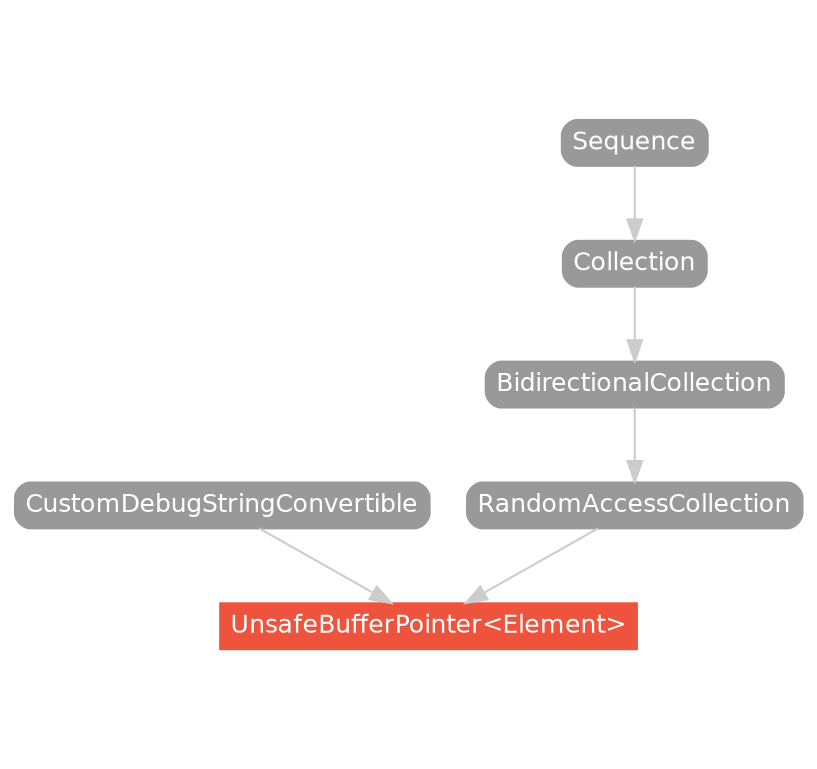 strict digraph "UnsafeBufferPointer<Element> - Type Hierarchy - SwiftDoc.org" {
    pad="0.1,0.8"
    node [shape=box, style="filled,rounded", color="#999999", fillcolor="#999999", fontcolor=white, fontname=Helvetica, fontnames="Helvetica,sansserif", fontsize=12, margin="0.07,0.05", height="0.3"]
    edge [color="#cccccc"]
    "BidirectionalCollection" [URL="/protocol/BidirectionalCollection/hierarchy/"]
    "Collection" [URL="/protocol/Collection/hierarchy/"]
    "CustomDebugStringConvertible" [URL="/protocol/CustomDebugStringConvertible/hierarchy/"]
    "RandomAccessCollection" [URL="/protocol/RandomAccessCollection/hierarchy/"]
    "Sequence" [URL="/protocol/Sequence/hierarchy/"]
    "UnsafeBufferPointer<Element>" [URL="/type/UnsafeBufferPointer/", style="filled", fillcolor="#ee543d", color="#ee543d"]    "RandomAccessCollection" -> "UnsafeBufferPointer<Element>"
    "CustomDebugStringConvertible" -> "UnsafeBufferPointer<Element>"
    "BidirectionalCollection" -> "RandomAccessCollection"
    "Collection" -> "BidirectionalCollection"
    "Sequence" -> "Collection"
    subgraph Types {
        rank = max; "UnsafeBufferPointer<Element>";
    }
}